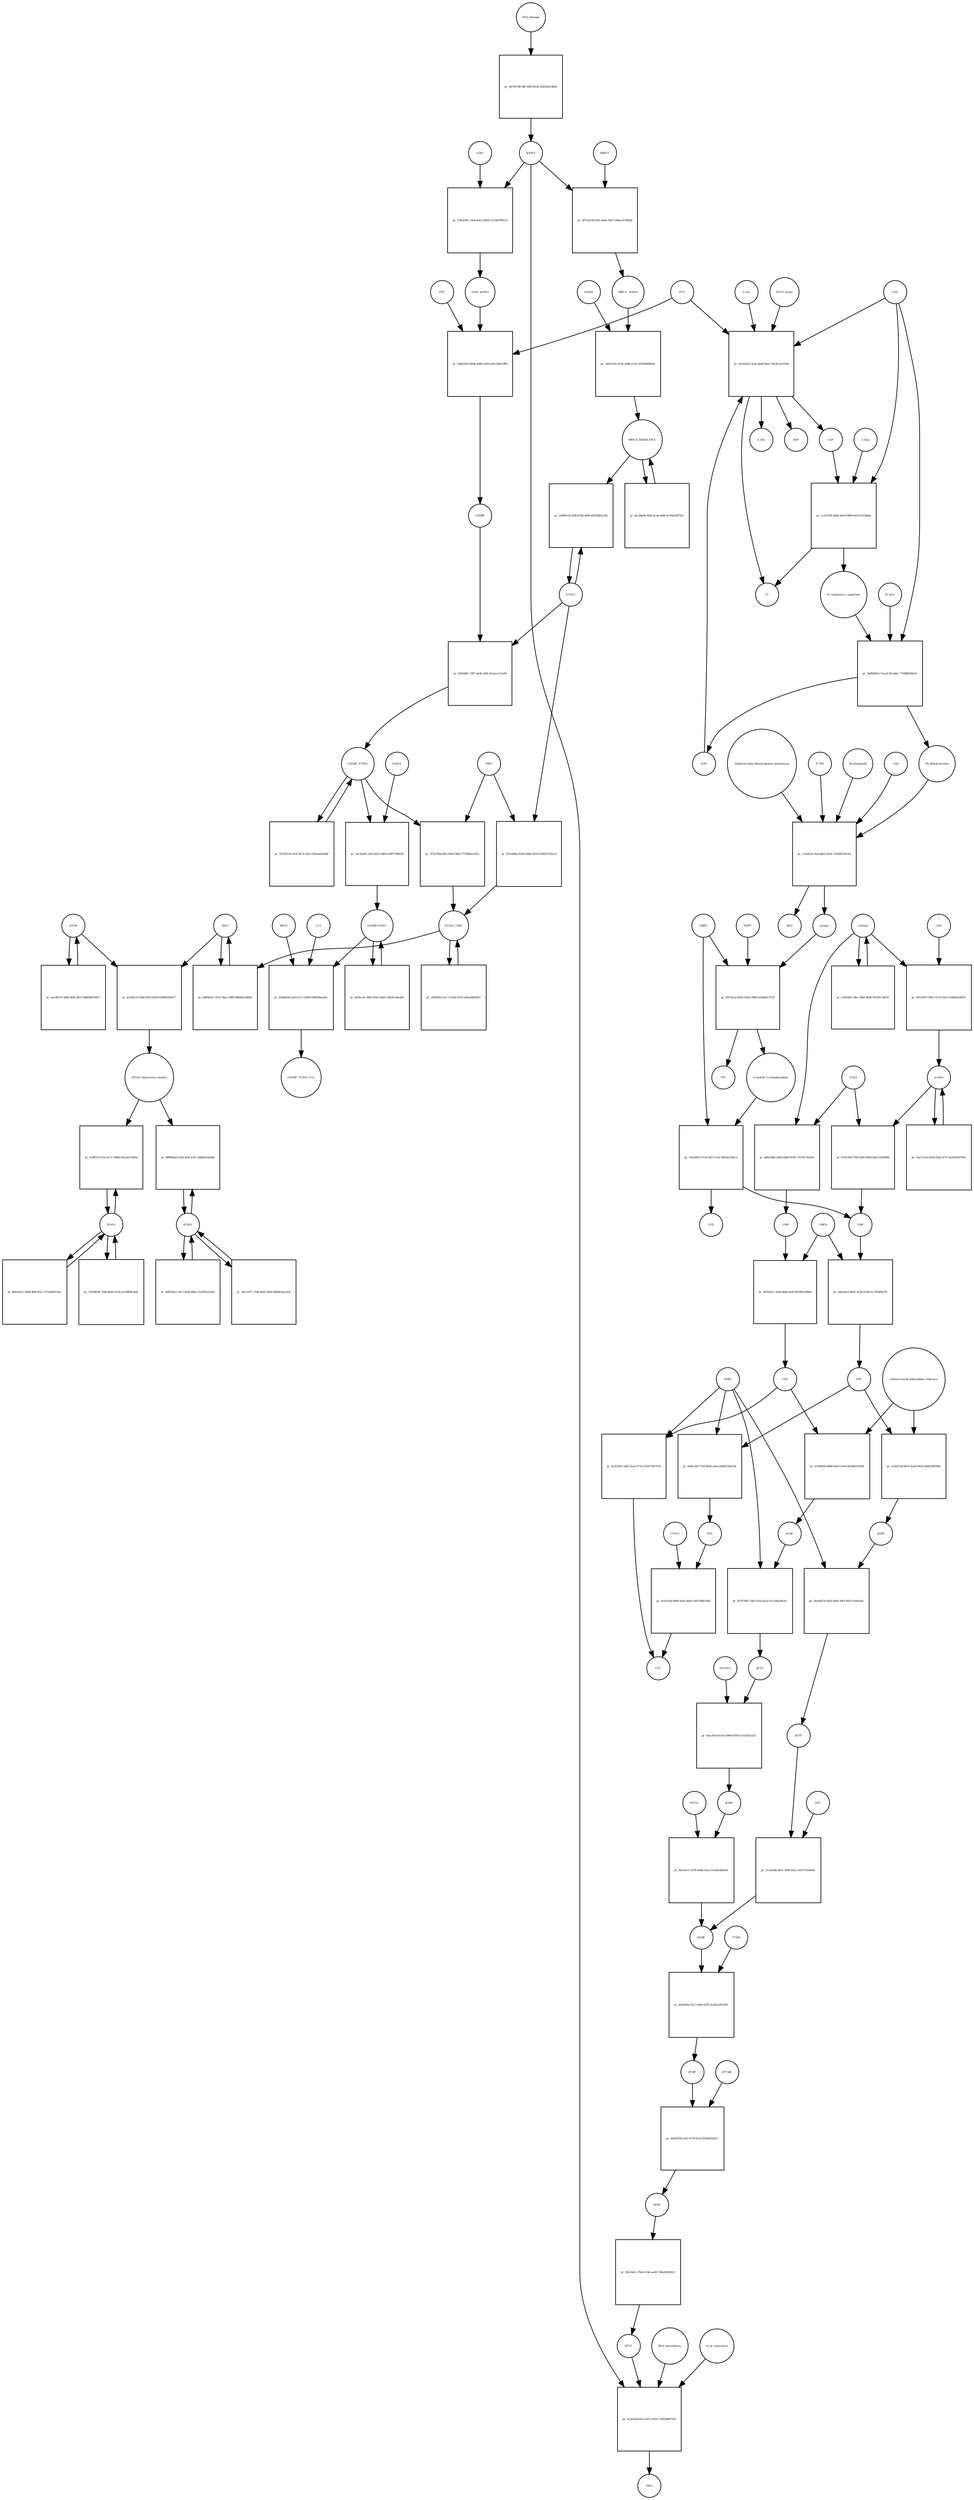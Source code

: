 strict digraph  {
"NF-kB" [annotation="urn_miriam_obo.go_GO%3A0071159", bipartite=0, cls=complex, fontsize=4, label="NF-kB", shape=circle];
"pr_dcd36122-95b0-4f53-b439-0a8f8293be17" [annotation="", bipartite=1, cls=process, fontsize=4, label="pr_dcd36122-95b0-4f53-b439-0a8f8293be17", shape=square];
"IFNB1 expression complex" [annotation="", bipartite=0, cls=complex, fontsize=4, label="IFNB1 expression complex", shape=circle];
IRF3 [annotation="urn_miriam_hgnc_6118|urn_miriam_uniprot_Q14653|urn_miriam_ensembl_ENSG00000126456|urn_miriam_refseq_NM_001571|urn_miriam_hgnc.symbol_IRF3|urn_miriam_ncbigene_3661", bipartite=0, cls="macromolecule multimer", fontsize=4, label=IRF3, shape=circle];
dCDP [annotation="urn_miriam_obo.chebi_CHEBI%3A28846", bipartite=0, cls="simple chemical", fontsize=4, label=dCDP, shape=circle];
"pr_02747945-7863-41f4-ab2a-67c20be44cb1" [annotation="", bipartite=1, cls=process, fontsize=4, label="pr_02747945-7863-41f4-ab2a-67c20be44cb1", shape=square];
dCTP [annotation="urn_miriam_obo.chebi_CHEBI%3A16311", bipartite=0, cls="simple chemical", fontsize=4, label=dCTP, shape=circle];
NME1 [annotation="urn_miriam_uniprot_P15531|urn_miriam_hgnc_7849", bipartite=0, cls=macromolecule, fontsize=4, label=NME1, shape=circle];
uridine [annotation="urn_miriam_obo.chebi_CHEBI%3A16704", bipartite=0, cls="simple chemical", fontsize=4, label=uridine, shape=circle];
"pr_b7fcf70d-f78b-4308-8300-ab0722fad996" [annotation="", bipartite=1, cls=process, fontsize=4, label="pr_b7fcf70d-f78b-4308-8300-ab0722fad996", shape=square];
UMP [annotation="urn_miriam_obo.chebi_CHEBI%3A57865", bipartite=0, cls="simple chemical", fontsize=4, label=UMP, shape=circle];
UCK2 [annotation="urn_miriam_uniprot_Q9HA47|urn_miriam_hgnc_HGNC%3A12562", bipartite=0, cls=macromolecule, fontsize=4, label=UCK2, shape=circle];
"orotidine 5'-monophosphate" [annotation="urn_miriam_obo.chebi_CHEBI%3A15842", bipartite=0, cls="simple chemical", fontsize=4, label="orotidine 5'-monophosphate", shape=circle];
"pr_10a34953-5c2b-42f3-a33a-965affc9d2c2" [annotation="", bipartite=1, cls=process, fontsize=4, label="pr_10a34953-5c2b-42f3-a33a-965affc9d2c2", shape=square];
UMPS [annotation="urn_miriam_ncbigene_7372|urn_miriam_refseq_NM_000373|urn_miriam_hgnc.symbol_UMPS|urn_miriam_hgnc_12563|urn_miriam_ensembl_ENSG00000114491|urn_miriam_uniprot_P11172", bipartite=0, cls="macromolecule multimer", fontsize=4, label=UMPS, shape=circle];
CO2 [annotation="urn_miriam_obo.chebi_CHEBI%3A16526", bipartite=0, cls="simple chemical", fontsize=4, label=CO2, shape=circle];
UTP [annotation="urn_miriam_obo.chebi_CHEBI%3A15713", bipartite=0, cls="simple chemical", fontsize=4, label=UTP, shape=circle];
"pr_41e47afd-6890-43ea-9e85-a9f1509b3368" [annotation="", bipartite=1, cls=process, fontsize=4, label="pr_41e47afd-6890-43ea-9e85-a9f1509b3368", shape=square];
CTP [annotation="urn_miriam_obo.chebi_CHEBI%3A17677", bipartite=0, cls="simple chemical", fontsize=4, label=CTP, shape=circle];
CTPS1 [annotation="urn_miriam_hgnc_HGNC%3A2519|urn_miriam_uniprot_P17812", bipartite=0, cls=macromolecule, fontsize=4, label=CTPS1, shape=circle];
UDP [annotation="urn_miriam_obo.chebi_CHEBI%3A17659", bipartite=0, cls="simple chemical", fontsize=4, label=UDP, shape=circle];
"pr_e282552d-d87e-4c6e-98cb-85bd23f87bf0" [annotation="", bipartite=1, cls=process, fontsize=4, label="pr_e282552d-d87e-4c6e-98cb-85bd23f87bf0", shape=square];
dUDP [annotation="urn_miriam_obo.chebi_CHEBI%3A28850", bipartite=0, cls="simple chemical", fontsize=4, label=dUDP, shape=circle];
"ribonucleoside-diphosphate reductase" [annotation="urn_miriam_brenda_1.17.4.1|urn_miriam_obo.go_GO%3A0005971", bipartite=0, cls=complex, fontsize=4, label="ribonucleoside-diphosphate reductase", shape=circle];
IFNB1 [annotation="urn_miriam_ensembl_ENSG00000171855|urn_miriam_hgnc.symbol_IFNB1|urn_miriam_hgnc_5434|urn_miriam_uniprot_P01574|urn_miriam_refseq_NM_002176|urn_miriam_ncbigene_3456", bipartite=0, cls=macromolecule, fontsize=4, label=IFNB1, shape=circle];
"pr_8f880ea8-35ad-4d3f-a76c-a8ebf814ad4d" [annotation="", bipartite=1, cls=process, fontsize=4, label="pr_8f880ea8-35ad-4d3f-a76c-a8ebf814ad4d", shape=square];
"pr_a6aa43cf-4b55-403b-929d-fcc781864279" [annotation="", bipartite=1, cls=process, fontsize=4, label="pr_a6aa43cf-4b55-403b-929d-fcc781864279", shape=square];
CMPK [annotation="urn_miriam_uniprot_P30085|urn_miriam_hgnc_HGNC%3A18170", bipartite=0, cls=macromolecule, fontsize=4, label=CMPK, shape=circle];
"cGAMP-STING" [annotation="", bipartite=0, cls=complex, fontsize=4, label="cGAMP-STING", shape=circle];
"pr_afb0ecdc-865f-4516-a8d2-c5826c34ea00" [annotation="", bipartite=1, cls=process, fontsize=4, label="pr_afb0ecdc-865f-4516-a8d2-c5826c34ea00", shape=square];
IFNA1 [annotation="urn_miriam_hgnc.symbol_IFNA1|urn_miriam_ncbigene_3439|urn_miriam_refseq_NM_024013|urn_miriam_uniprot_P01562|urn_miriam_hgnc_5417|urn_miriam_ensembl_ENSG00000197919", bipartite=0, cls=macromolecule, fontsize=4, label=IFNA1, shape=circle];
"pr_1e9f6123-ff1e-4c7c-9664-f3ac4a7c885d" [annotation="", bipartite=1, cls=process, fontsize=4, label="pr_1e9f6123-ff1e-4c7c-9664-f3ac4a7c885d", shape=square];
"pr_e4e127e4-0b36-45de-8772-8e2e063976d1" [annotation="", bipartite=1, cls=process, fontsize=4, label="pr_e4e127e4-0b36-45de-8772-8e2e063976d1", shape=square];
CDP [annotation="urn_miriam_obo.chebi_CHEBI%3A17239", bipartite=0, cls="simple chemical", fontsize=4, label=CDP, shape=circle];
"pr_43766e44-89d9-4a50-a030-dc0d4f105566" [annotation="", bipartite=1, cls=process, fontsize=4, label="pr_43766e44-89d9-4a50-a030-dc0d4f105566", shape=square];
"pr_bc3e3f93-1db1-42aa-871b-343e75f6707b" [annotation="", bipartite=1, cls=process, fontsize=4, label="pr_bc3e3f93-1db1-42aa-871b-343e75f6707b", shape=square];
dTDP [annotation="urn_miriam_obo.chebi_CHEBI%3A18075", bipartite=0, cls="simple chemical", fontsize=4, label=dTDP, shape=circle];
"pr_3b1e0e1c-7bb4-414e-aa48-7d5a4509d2c1" [annotation="", bipartite=1, cls=process, fontsize=4, label="pr_3b1e0e1c-7bb4-414e-aa48-7d5a4509d2c1", shape=square];
dTTP [annotation="urn_miriam_obo.chebi_CHEBI%3A18077", bipartite=0, cls="simple chemical", fontsize=4, label=dTTP, shape=circle];
CMP [annotation="urn_miriam_obo.chebi_CHEBI%3A17361", bipartite=0, cls="simple chemical", fontsize=4, label=CMP, shape=circle];
"pr_903693cc-fed4-4fdd-aa9f-2010f4e398b8" [annotation="", bipartite=1, cls=process, fontsize=4, label="pr_903693cc-fed4-4fdd-aa9f-2010f4e398b8", shape=square];
dUMP [annotation="urn_miriam_obo.chebi_CHEBI%3A17622", bipartite=0, cls="simple chemical", fontsize=4, label=dUMP, shape=circle];
"pr_95d43f6e-8117-40e0-b397-bcd1e1875287" [annotation="", bipartite=1, cls=process, fontsize=4, label="pr_95d43f6e-8117-40e0-b397-bcd1e1875287", shape=square];
dTMP [annotation="urn_miriam_obo.chebi_CHEBI%3A17013", bipartite=0, cls="simple chemical", fontsize=4, label=dTMP, shape=circle];
TYMS [annotation="urn_miriam_uniprot_P04818|urn_miriam_hgnc_HGNC%3A12441", bipartite=0, cls=macromolecule, fontsize=4, label=TYMS, shape=circle];
dsDNA [annotation="urn_miriam_obo.chebi_CHEBI%3A75909", bipartite=0, cls="simple chemical", fontsize=4, label=dsDNA, shape=circle];
"pr_9c2b5afd-fee2-497e-9555-13d23d4675ef" [annotation="", bipartite=1, cls=process, fontsize=4, label="pr_9c2b5afd-fee2-497e-9555-13d23d4675ef", shape=square];
DNA [annotation="", bipartite=0, cls="nucleic acid feature", fontsize=4, label=DNA, shape=circle];
"DNA biosynthesis" [annotation="urn_miriam_obo.go_GO%3A0071897", bipartite=0, cls=phenotype, fontsize=4, label="DNA biosynthesis", shape=circle];
"virus replication" [annotation="urn_miriam_obo.go_GO%3A0019079", bipartite=0, cls=phenotype, fontsize=4, label="virus replication", shape=circle];
MRE11_RAD50_DNA [annotation="", bipartite=0, cls=complex, fontsize=4, label=MRE11_RAD50_DNA, shape=circle];
"pr_dcc44e8e-fbd2-4c4a-afd0-9c69e43879a1" [annotation="", bipartite=1, cls=process, fontsize=4, label="pr_dcc44e8e-fbd2-4c4a-afd0-9c69e43879a1", shape=square];
"pr_6aac8414-bcd3-4060-b7b9-fc1e5d25cb15" [annotation="", bipartite=1, cls=process, fontsize=4, label="pr_6aac8414-bcd3-4060-b7b9-fc1e5d25cb15", shape=square];
dCMP [annotation="urn_miriam_obo.chebi_CHEBI%3A15918", bipartite=0, cls="simple chemical", fontsize=4, label=dCMP, shape=circle];
DCTPP1 [annotation="urn_miriam_uniprot_Q9H773|urn_miriam_hgnc_HGNC%3A28777", bipartite=0, cls=macromolecule, fontsize=4, label=DCTPP1, shape=circle];
"pr_16cce47c-7f80-4e85-9bd2-966de3eac63f" [annotation="", bipartite=1, cls=process, fontsize=4, label="pr_16cce47c-7f80-4e85-9bd2-966de3eac63f", shape=square];
"pr_8d9393a1-5d17-450f-864c-f1a5995223d3" [annotation="", bipartite=1, cls=process, fontsize=4, label="pr_8d9393a1-5d17-450f-864c-f1a5995223d3", shape=square];
ATP [annotation="urn_miriam_obo.chebi_CHEBI%3A15422", bipartite=0, cls="simple chemical", fontsize=4, label=ATP, shape=circle];
"pr_638a5054-d608-4d0b-a369-b20c504a198b" [annotation="", bipartite=1, cls=process, fontsize=4, label="pr_638a5054-d608-4d0b-a369-b20c504a198b", shape=square];
GTP [annotation="urn_miriam_obo.chebi_CHEBI%3A15996", bipartite=0, cls="simple chemical", fontsize=4, label=GTP, shape=circle];
cGAMP [annotation="urn_miriam_obo.chebi_CHEBI%3A75947", bipartite=0, cls="simple chemical", fontsize=4, label=cGAMP, shape=circle];
cGAS_dsDNA [annotation=urn_miriam_pubmed_28363908, bipartite=0, cls=complex, fontsize=4, label=cGAS_dsDNA, shape=circle];
cytidine [annotation="urn_miriam_obo.chebi_CHEBI%3A17562", bipartite=0, cls="simple chemical", fontsize=4, label=cytidine, shape=circle];
"pr_bb8e3bf4-284d-4646-8528-17b76274a63d" [annotation="", bipartite=1, cls=process, fontsize=4, label="pr_bb8e3bf4-284d-4646-8528-17b76274a63d", shape=square];
"pr_d1f2d0b1-39f7-4edf-a26b-41eaca17ae98" [annotation="", bipartite=1, cls=process, fontsize=4, label="pr_d1f2d0b1-39f7-4edf-a26b-41eaca17ae98", shape=square];
STING [annotation=urn_miriam_uniprot_Q86WV6, bipartite=0, cls="macromolecule multimer", fontsize=4, label=STING, shape=circle];
cGAMP_STING [annotation="urn_miriam_obo.go_GO%3A1990231", bipartite=0, cls=complex, fontsize=4, label=cGAMP_STING, shape=circle];
"L-Gln" [annotation="urn_miriam_obo.chebi_CHEBI%3A18050", bipartite=0, cls="simple chemical", fontsize=4, label="L-Gln", shape=circle];
"pr_42e0242e-3a3a-46d0-baee-39c8122c0149" [annotation="", bipartite=1, cls=process, fontsize=4, label="pr_42e0242e-3a3a-46d0-baee-39c8122c0149", shape=square];
CAP [annotation="urn_miriam_obo.chebi_CHEBI%3A17672", bipartite=0, cls="simple chemical", fontsize=4, label=CAP, shape=circle];
CAD [annotation="urn_miriam_refseq_NM_001306079|urn_miriam_hgnc_1424|urn_miriam_hgnc.symbol_CAD|urn_miriam_uniprot_P27708|urn_miriam_ncbigene_790|urn_miriam_ensembl_ENSG00000084774", bipartite=0, cls=macromolecule, fontsize=4, label=CAD, shape=circle];
HCO3_minus [annotation="urn_miriam_obo.chebi_CHEBI%3A17544", bipartite=0, cls="simple chemical", fontsize=4, label=HCO3_minus, shape=circle];
H2O [annotation="urn_miriam_obo.chebi_CHEBI%3A15377", bipartite=0, cls="simple chemical", fontsize=4, label=H2O, shape=circle];
"L-Glu" [annotation="urn_miriam_obo.chebi_CHEBI%3A16015", bipartite=0, cls="simple chemical", fontsize=4, label="L-Glu", shape=circle];
ADP [annotation="urn_miriam_obo.chebi_CHEBI%3A16761", bipartite=0, cls="simple chemical", fontsize=4, label=ADP, shape=circle];
Pi [annotation="urn_miriam_obo.chebi_CHEBI%3A18367", bipartite=0, cls="simple chemical", fontsize=4, label=Pi, shape=circle];
"pr_baf6c283-7f2d-4b58-afa6-a96a479247da" [annotation="", bipartite=1, cls=process, fontsize=4, label="pr_baf6c283-7f2d-4b58-afa6-a96a479247da", shape=square];
"N-carbamoyl-L-aspartate" [annotation="urn_miriam_obo.chebi_CHEBI%3A32814", bipartite=0, cls="simple chemical", fontsize=4, label="N-carbamoyl-L-aspartate", shape=circle];
"pr_940f06dd-e7aa-4c30-abbc-775d96d30e53" [annotation="", bipartite=1, cls=process, fontsize=4, label="pr_940f06dd-e7aa-4c30-abbc-775d96d30e53", shape=square];
"(S)-dihydroorotate" [annotation="urn_miriam_obo.chebi_CHEBI%3A30864", bipartite=0, cls="simple chemical", fontsize=4, label="(S)-dihydroorotate", shape=circle];
H_plus [annotation="urn_miriam_obo.chebi_CHEBI%3A15378", bipartite=0, cls="simple chemical", fontsize=4, label=H_plus, shape=circle];
"pr_aacd6155-4466-4f00-84cf-008040d70d57" [annotation="", bipartite=1, cls=process, fontsize=4, label="pr_aacd6155-4466-4f00-84cf-008040d70d57", shape=square];
"pr_cd790e38-750d-4a8d-9536-a210899c3e6c" [annotation="", bipartite=1, cls=process, fontsize=4, label="pr_cd790e38-750d-4a8d-9536-a210899c3e6c", shape=square];
TBK1 [annotation="urn_miriam_hgnc.symbol_TBK1|urn_miriam_ensembl_ENSG00000183735|urn_miriam_uniprot_Q9UHD2|urn_miriam_refseq_NM_013254|urn_miriam_hgnc_11584|urn_miriam_ncbigene_29110", bipartite=0, cls=macromolecule, fontsize=4, label=TBK1, shape=circle];
"pr_975a7698-8ffa-49a6-99a6-773580ec835e" [annotation="", bipartite=1, cls=process, fontsize=4, label="pr_975a7698-8ffa-49a6-99a6-773580ec835e", shape=square];
STING_TBK1 [annotation=urn_miriam_pubmed_30842653, bipartite=0, cls=complex, fontsize=4, label=STING_TBK1, shape=circle];
"pr_19d941e8-43fb-4744-b06f-60292081a24f" [annotation="", bipartite=1, cls=process, fontsize=4, label="pr_19d941e8-43fb-4744-b06f-60292081a24f", shape=square];
"pr_8b0e2611-2098-4f6f-91a7-373e9d167ab1" [annotation="", bipartite=1, cls=process, fontsize=4, label="pr_8b0e2611-2098-4f6f-91a7-373e9d167ab1", shape=square];
"pr_234c636c-33a4-45a2-8284-c275d8769cc8" [annotation="", bipartite=1, cls=process, fontsize=4, label="pr_234c636c-33a4-45a2-8284-c275d8769cc8", shape=square];
cGAS [annotation="urn_miriam_ensembl_ENSG00000164430|urn_miriam_hgnc_21367|urn_miriam_ncbigene_115004|urn_miriam_uniprot_Q8N884|urn_miriam_hgnc.symbol_CGAS|urn_miriam_refseq_NM_138441", bipartite=0, cls=macromolecule, fontsize=4, label=cGAS, shape=circle];
"pr_c8590051-6cc7-4cb4-9333-a461a4f83643" [annotation="", bipartite=1, cls=process, fontsize=4, label="pr_c8590051-6cc7-4cb4-9333-a461a4f83643", shape=square];
orotate [annotation="urn_miriam_obo.chebi_CHEBI%3A30839", bipartite=0, cls="simple chemical", fontsize=4, label=orotate, shape=circle];
"pr_2f378ca0-d93e-430e-9896-434ad017f73f" [annotation="", bipartite=1, cls=process, fontsize=4, label="pr_2f378ca0-d93e-430e-9896-434ad017f73f", shape=square];
PRPP [annotation="urn_miriam_obo.chebi_CHEBI%3A17111", bipartite=0, cls="simple chemical", fontsize=4, label=PRPP, shape=circle];
PPi [annotation="urn_miriam_obo.chebi_CHEBI%3A18361", bipartite=0, cls="simple chemical", fontsize=4, label=PPi, shape=circle];
"pr_116f59dc-5fbc-4bb6-8fd8-56195cc4ff29" [annotation="", bipartite=1, cls=process, fontsize=4, label="pr_116f59dc-5fbc-4bb6-8fd8-56195cc4ff29", shape=square];
"pr_b88063e7-d75c-46ac-80f8-b809a6528b9f" [annotation="", bipartite=1, cls=process, fontsize=4, label="pr_b88063e7-d75c-46ac-80f8-b809a6528b9f", shape=square];
"pr_4225d7a4-3414-4b72-a6c3-f3bee4ba494f" [annotation="", bipartite=1, cls=process, fontsize=4, label="pr_4225d7a4-3414-4b72-a6c3-f3bee4ba494f", shape=square];
RAD50 [annotation="urn_miriam_ncbigene_10111|urn_miriam_refseq_NM_005732|urn_miriam_uniprot_Q92878|urn_miriam_hgnc.symbol_RAD50|urn_miriam_ensembl_ENSG00000113522|urn_miriam_hgnc_9816", bipartite=0, cls="macromolecule multimer", fontsize=4, label=RAD50, shape=circle];
"pr_5d031a01-813e-49d8-a134-2d1f04068a0a" [annotation="", bipartite=1, cls=process, fontsize=4, label="pr_5d031a01-813e-49d8-a134-2d1f04068a0a", shape=square];
MRE11_dsDNA [annotation="urn_miriam_obo.go_GO%3A0003690", bipartite=0, cls=complex, fontsize=4, label=MRE11_dsDNA, shape=circle];
"pr_ccfa8a5f-5fab-4bee-8cbc-15e690524c0a" [annotation="", bipartite=1, cls=process, fontsize=4, label="pr_ccfa8a5f-5fab-4bee-8cbc-15e690524c0a", shape=square];
"dihydroorotate dehydrogenase holoenzyme" [annotation="urn_miriam_ncbigene_1723|urn_miriam_hgnc_HGNC%3A2867|urn_miriam_hgnc.symbol_DHODH", bipartite=0, cls="simple chemical", fontsize=4, label="dihydroorotate dehydrogenase holoenzyme", shape=circle];
P1788 [annotation=urn_miriam_pubmed_31740051, bipartite=0, cls="simple chemical", fontsize=4, label=P1788, shape=circle];
Teriflunomide [annotation=urn_miriam_drugbank_DB08880, bipartite=0, cls="simple chemical", fontsize=4, label=Teriflunomide, shape=circle];
CoQ [annotation="urn_miriam_obo.chebi_CHEBI%3A16389", bipartite=0, cls="simple chemical", fontsize=4, label=CoQ, shape=circle];
QH2 [annotation="urn_miriam_obo.chebi_CHEBI%3A17976", bipartite=0, cls="simple chemical", fontsize=4, label=QH2, shape=circle];
"pr_6bcbe874-4826-40dc-89cf-85b71ee4aae0" [annotation="", bipartite=1, cls=process, fontsize=4, label="pr_6bcbe874-4826-40dc-89cf-85b71ee4aae0", shape=square];
dUTP [annotation="urn_miriam_obo.chebi_CHEBI%3A17625", bipartite=0, cls="simple chemical", fontsize=4, label=dUTP, shape=circle];
"pr_3b5c0d37-d931-47cb-93ca-f2094a1eb070" [annotation="", bipartite=1, cls=process, fontsize=4, label="pr_3b5c0d37-d931-47cb-93ca-f2094a1eb070", shape=square];
CDA [annotation="urn_miriam_uniprot_P32320|urn_miriam_ncbigene_978|urn_miriam_refseq_NM_001785|urn_miriam_ensembl_ENSG00000158825|urn_miriam_hgnc.symbol_CDA|urn_miriam_hgnc_1712", bipartite=0, cls=macromolecule, fontsize=4, label=CDA, shape=circle];
"pr_313ed34b-867c-49f9-b5ac-20c07529e662" [annotation="", bipartite=1, cls=process, fontsize=4, label="pr_313ed34b-867c-49f9-b5ac-20c07529e662", shape=square];
DUT [annotation="urn_miriam_hgnc_HGNC%3A3078|urn_miriam_uniprot_P33316", bipartite=0, cls=macromolecule, fontsize=4, label=DUT, shape=circle];
"pr_5eb40506-aa25-417c-bb04-0df82f8eade1" [annotation="", bipartite=1, cls=process, fontsize=4, label="pr_5eb40506-aa25-417c-bb04-0df82f8eade1", shape=square];
LC3 [annotation="", bipartite=0, cls=macromolecule, fontsize=4, label=LC3, shape=circle];
cGAMP_STING_LC3 [annotation="", bipartite=0, cls=complex, fontsize=4, label=cGAMP_STING_LC3, shape=circle];
WIPI2 [annotation="urn_miriam_refseq_NM_015610|urn_miriam_hgnc_32225|urn_miriam_hgnc.symbol_WIPI2|urn_miriam_ensembl_ENSG00000157954|urn_miriam_ncbigene_26100|urn_miriam_uniprot_Q9Y4P8", bipartite=0, cls=macromolecule, fontsize=4, label=WIPI2, shape=circle];
"pr_cc210330-dbd5-40c9-9b66-9d11e9318a6a" [annotation="", bipartite=1, cls=process, fontsize=4, label="pr_cc210330-dbd5-40c9-9b66-9d11e9318a6a", shape=square];
"L-Asp" [annotation="urn_miriam_obo.chebi_CHEBI%3A29991", bipartite=0, cls="simple chemical", fontsize=4, label="L-Asp", shape=circle];
"pr_097a2036-b16c-46da-9427-94dec91500ad" [annotation="", bipartite=1, cls=process, fontsize=4, label="pr_097a2036-b16c-46da-9427-94dec91500ad", shape=square];
MRE11 [annotation="urn_miriam_hgnc.symbol_MRE11|urn_miriam_ncbigene_4361|urn_miriam_uniprot_P49959|urn_miriam_ensembl_ENSG00000020922|urn_miriam_refseq_NM_005591|urn_miriam_hgnc_7230", bipartite=0, cls="macromolecule multimer", fontsize=4, label=MRE11, shape=circle];
"pr_dfa03556-2a43-4729-b55a-ff3fa6d3fae7" [annotation="", bipartite=1, cls=process, fontsize=4, label="pr_dfa03556-2a43-4729-b55a-ff3fa6d3fae7", shape=square];
dTYMK [annotation="urn_miriam_uniprot_P23919|urn_miriam_hgnc_HGNC%3A3061", bipartite=0, cls=macromolecule, fontsize=4, label=dTYMK, shape=circle];
"pr_1dc20ad5-aef9-443e-94e4-b58f379fb65f" [annotation="", bipartite=1, cls=process, fontsize=4, label="pr_1dc20ad5-aef9-443e-94e4-b58f379fb65f", shape=square];
SAR1A [annotation="urn_miriam_uniprot_Q9NR31|urn_miriam_ensembl_ENSG00000079332|urn_miriam_hgnc_10534|urn_miriam_hgnc.symbol_SAR1A|urn_miriam_refseq_NM_001142648|urn_miriam_ncbigene_56681", bipartite=0, cls=macromolecule, fontsize=4, label=SAR1A, shape=circle];
"pr_8141800a-83e8-496b-9224-6100d7332ec9" [annotation="", bipartite=1, cls=process, fontsize=4, label="pr_8141800a-83e8-496b-9224-6100d7332ec9", shape=square];
"pr_447b07d8-f4ff-4fb0-853b-d3d22b2c8fa8" [annotation="", bipartite=1, cls=process, fontsize=4, label="pr_447b07d8-f4ff-4fb0-853b-d3d22b2c8fa8", shape=square];
"DNA damage" [annotation="", bipartite=0, cls=phenotype, fontsize=4, label="DNA damage", shape=circle];
"pr_0b2e9c57-af78-484b-a425-5ca9d2d0ba0e" [annotation="", bipartite=1, cls=process, fontsize=4, label="pr_0b2e9c57-af78-484b-a425-5ca9d2d0ba0e", shape=square];
DCTD [annotation="urn_miriam_uniprot_P32321|urn_miriam_hgnc_HGNC%3A2710", bipartite=0, cls=macromolecule, fontsize=4, label=DCTD, shape=circle];
"NF-kB" -> "pr_dcd36122-95b0-4f53-b439-0a8f8293be17"  [annotation="", interaction_type=consumption];
"NF-kB" -> "pr_aacd6155-4466-4f00-84cf-008040d70d57"  [annotation="", interaction_type=consumption];
"pr_dcd36122-95b0-4f53-b439-0a8f8293be17" -> "IFNB1 expression complex"  [annotation="", interaction_type=production];
"IFNB1 expression complex" -> "pr_8f880ea8-35ad-4d3f-a76c-a8ebf814ad4d"  [annotation=urn_miriam_pubmed_20610653, interaction_type=stimulation];
"IFNB1 expression complex" -> "pr_1e9f6123-ff1e-4c7c-9664-f3ac4a7c885d"  [annotation=urn_miriam_pubmed_16979567, interaction_type=stimulation];
IRF3 -> "pr_dcd36122-95b0-4f53-b439-0a8f8293be17"  [annotation="", interaction_type=consumption];
IRF3 -> "pr_b88063e7-d75c-46ac-80f8-b809a6528b9f"  [annotation="", interaction_type=consumption];
dCDP -> "pr_02747945-7863-41f4-ab2a-67c20be44cb1"  [annotation="", interaction_type=consumption];
"pr_02747945-7863-41f4-ab2a-67c20be44cb1" -> dCTP  [annotation="", interaction_type=production];
dCTP -> "pr_6aac8414-bcd3-4060-b7b9-fc1e5d25cb15"  [annotation="", interaction_type=consumption];
NME1 -> "pr_02747945-7863-41f4-ab2a-67c20be44cb1"  [annotation=urn_miriam_pubmed_17827303, interaction_type=catalysis];
NME1 -> "pr_bc3e3f93-1db1-42aa-871b-343e75f6707b"  [annotation=urn_miriam_pubmed_28458037, interaction_type=catalysis];
NME1 -> "pr_baf6c283-7f2d-4b58-afa6-a96a479247da"  [annotation=urn_miriam_pubmed_28458037, interaction_type=catalysis];
NME1 -> "pr_6bcbe874-4826-40dc-89cf-85b71ee4aae0"  [annotation=urn_miriam_pubmed_17827303, interaction_type=catalysis];
uridine -> "pr_b7fcf70d-f78b-4308-8300-ab0722fad996"  [annotation="", interaction_type=consumption];
uridine -> "pr_e4e127e4-0b36-45de-8772-8e2e063976d1"  [annotation="", interaction_type=consumption];
"pr_b7fcf70d-f78b-4308-8300-ab0722fad996" -> UMP  [annotation="", interaction_type=production];
UMP -> "pr_a6aa43cf-4b55-403b-929d-fcc781864279"  [annotation="", interaction_type=consumption];
UCK2 -> "pr_b7fcf70d-f78b-4308-8300-ab0722fad996"  [annotation=urn_miriam_pubmed_15130468, interaction_type=catalysis];
UCK2 -> "pr_bb8e3bf4-284d-4646-8528-17b76274a63d"  [annotation=urn_miriam_pubmed_15130468, interaction_type=catalysis];
"orotidine 5'-monophosphate" -> "pr_10a34953-5c2b-42f3-a33a-965affc9d2c2"  [annotation="", interaction_type=consumption];
"pr_10a34953-5c2b-42f3-a33a-965affc9d2c2" -> UMP  [annotation="", interaction_type=production];
"pr_10a34953-5c2b-42f3-a33a-965affc9d2c2" -> CO2  [annotation="", interaction_type=production];
UMPS -> "pr_10a34953-5c2b-42f3-a33a-965affc9d2c2"  [annotation=urn_miriam_reactome_REACT_1698, interaction_type=catalysis];
UMPS -> "pr_2f378ca0-d93e-430e-9896-434ad017f73f"  [annotation=urn_miriam_reactome_REACT_1698, interaction_type=catalysis];
UTP -> "pr_41e47afd-6890-43ea-9e85-a9f1509b3368"  [annotation="", interaction_type=consumption];
"pr_41e47afd-6890-43ea-9e85-a9f1509b3368" -> CTP  [annotation="", interaction_type=production];
CTPS1 -> "pr_41e47afd-6890-43ea-9e85-a9f1509b3368"  [annotation=urn_miriam_pubmed_5411547, interaction_type=catalysis];
UDP -> "pr_e282552d-d87e-4c6e-98cb-85bd23f87bf0"  [annotation="", interaction_type=consumption];
UDP -> "pr_baf6c283-7f2d-4b58-afa6-a96a479247da"  [annotation="", interaction_type=consumption];
"pr_e282552d-d87e-4c6e-98cb-85bd23f87bf0" -> dUDP  [annotation="", interaction_type=production];
dUDP -> "pr_6bcbe874-4826-40dc-89cf-85b71ee4aae0"  [annotation="", interaction_type=consumption];
"ribonucleoside-diphosphate reductase" -> "pr_e282552d-d87e-4c6e-98cb-85bd23f87bf0"  [annotation=urn_miriam_pubmed_24809024, interaction_type=catalysis];
"ribonucleoside-diphosphate reductase" -> "pr_43766e44-89d9-4a50-a030-dc0d4f105566"  [annotation=urn_miriam_pubmed_24809024, interaction_type=catalysis];
IFNB1 -> "pr_8f880ea8-35ad-4d3f-a76c-a8ebf814ad4d"  [annotation="", interaction_type=consumption];
IFNB1 -> "pr_16cce47c-7f80-4e85-9bd2-966de3eac63f"  [annotation="", interaction_type=consumption];
IFNB1 -> "pr_8d9393a1-5d17-450f-864c-f1a5995223d3"  [annotation="", interaction_type=consumption];
"pr_8f880ea8-35ad-4d3f-a76c-a8ebf814ad4d" -> IFNB1  [annotation="", interaction_type=production];
"pr_a6aa43cf-4b55-403b-929d-fcc781864279" -> UDP  [annotation="", interaction_type=production];
CMPK -> "pr_a6aa43cf-4b55-403b-929d-fcc781864279"  [annotation=urn_miriam_pubmed_10462544, interaction_type=catalysis];
CMPK -> "pr_903693cc-fed4-4fdd-aa9f-2010f4e398b8"  [annotation=urn_miriam_pubmed_10462544, interaction_type=catalysis];
"cGAMP-STING" -> "pr_afb0ecdc-865f-4516-a8d2-c5826c34ea00"  [annotation="", interaction_type=consumption];
"cGAMP-STING" -> "pr_5eb40506-aa25-417c-bb04-0df82f8eade1"  [annotation="", interaction_type=consumption];
"pr_afb0ecdc-865f-4516-a8d2-c5826c34ea00" -> "cGAMP-STING"  [annotation="", interaction_type=production];
IFNA1 -> "pr_1e9f6123-ff1e-4c7c-9664-f3ac4a7c885d"  [annotation="", interaction_type=consumption];
IFNA1 -> "pr_cd790e38-750d-4a8d-9536-a210899c3e6c"  [annotation="", interaction_type=consumption];
IFNA1 -> "pr_8b0e2611-2098-4f6f-91a7-373e9d167ab1"  [annotation="", interaction_type=consumption];
"pr_1e9f6123-ff1e-4c7c-9664-f3ac4a7c885d" -> IFNA1  [annotation="", interaction_type=production];
"pr_e4e127e4-0b36-45de-8772-8e2e063976d1" -> uridine  [annotation="", interaction_type=production];
CDP -> "pr_43766e44-89d9-4a50-a030-dc0d4f105566"  [annotation="", interaction_type=consumption];
CDP -> "pr_bc3e3f93-1db1-42aa-871b-343e75f6707b"  [annotation="", interaction_type=consumption];
"pr_43766e44-89d9-4a50-a030-dc0d4f105566" -> dCDP  [annotation="", interaction_type=production];
"pr_bc3e3f93-1db1-42aa-871b-343e75f6707b" -> CTP  [annotation="", interaction_type=production];
dTDP -> "pr_3b1e0e1c-7bb4-414e-aa48-7d5a4509d2c1"  [annotation="", interaction_type=consumption];
"pr_3b1e0e1c-7bb4-414e-aa48-7d5a4509d2c1" -> dTTP  [annotation="", interaction_type=production];
dTTP -> "pr_9c2b5afd-fee2-497e-9555-13d23d4675ef"  [annotation="", interaction_type=consumption];
CMP -> "pr_903693cc-fed4-4fdd-aa9f-2010f4e398b8"  [annotation="", interaction_type=consumption];
"pr_903693cc-fed4-4fdd-aa9f-2010f4e398b8" -> CDP  [annotation="", interaction_type=production];
dUMP -> "pr_95d43f6e-8117-40e0-b397-bcd1e1875287"  [annotation="", interaction_type=consumption];
"pr_95d43f6e-8117-40e0-b397-bcd1e1875287" -> dTMP  [annotation="", interaction_type=production];
dTMP -> "pr_dfa03556-2a43-4729-b55a-ff3fa6d3fae7"  [annotation="", interaction_type=consumption];
TYMS -> "pr_95d43f6e-8117-40e0-b397-bcd1e1875287"  [annotation=urn_miriam_pubmed_3099389, interaction_type=catalysis];
dsDNA -> "pr_9c2b5afd-fee2-497e-9555-13d23d4675ef"  [annotation="", interaction_type=consumption];
dsDNA -> "pr_234c636c-33a4-45a2-8284-c275d8769cc8"  [annotation="", interaction_type=consumption];
dsDNA -> "pr_097a2036-b16c-46da-9427-94dec91500ad"  [annotation="", interaction_type=consumption];
"pr_9c2b5afd-fee2-497e-9555-13d23d4675ef" -> DNA  [annotation="", interaction_type=production];
"DNA biosynthesis" -> "pr_9c2b5afd-fee2-497e-9555-13d23d4675ef"  [annotation="", interaction_type=catalysis];
"virus replication" -> "pr_9c2b5afd-fee2-497e-9555-13d23d4675ef"  [annotation="", interaction_type=inhibition];
MRE11_RAD50_DNA -> "pr_dcc44e8e-fbd2-4c4a-afd0-9c69e43879a1"  [annotation="", interaction_type=consumption];
MRE11_RAD50_DNA -> "pr_19d941e8-43fb-4744-b06f-60292081a24f"  [annotation=urn_miriam_pubmed_23388631, interaction_type=catalysis];
"pr_dcc44e8e-fbd2-4c4a-afd0-9c69e43879a1" -> MRE11_RAD50_DNA  [annotation="", interaction_type=production];
"pr_6aac8414-bcd3-4060-b7b9-fc1e5d25cb15" -> dCMP  [annotation="", interaction_type=production];
dCMP -> "pr_0b2e9c57-af78-484b-a425-5ca9d2d0ba0e"  [annotation="", interaction_type=consumption];
DCTPP1 -> "pr_6aac8414-bcd3-4060-b7b9-fc1e5d25cb15"  [annotation=urn_miriam_pubmed_13788541, interaction_type=catalysis];
"pr_16cce47c-7f80-4e85-9bd2-966de3eac63f" -> IFNB1  [annotation="", interaction_type=production];
"pr_8d9393a1-5d17-450f-864c-f1a5995223d3" -> IFNB1  [annotation="", interaction_type=production];
ATP -> "pr_638a5054-d608-4d0b-a369-b20c504a198b"  [annotation="", interaction_type=consumption];
ATP -> "pr_42e0242e-3a3a-46d0-baee-39c8122c0149"  [annotation="", interaction_type=consumption];
"pr_638a5054-d608-4d0b-a369-b20c504a198b" -> cGAMP  [annotation="", interaction_type=production];
GTP -> "pr_638a5054-d608-4d0b-a369-b20c504a198b"  [annotation="", interaction_type=consumption];
cGAMP -> "pr_d1f2d0b1-39f7-4edf-a26b-41eaca17ae98"  [annotation="", interaction_type=consumption];
cGAS_dsDNA -> "pr_638a5054-d608-4d0b-a369-b20c504a198b"  [annotation=urn_miriam_pubmed_29622565, interaction_type=catalysis];
cytidine -> "pr_bb8e3bf4-284d-4646-8528-17b76274a63d"  [annotation="", interaction_type=consumption];
cytidine -> "pr_116f59dc-5fbc-4bb6-8fd8-56195cc4ff29"  [annotation="", interaction_type=consumption];
cytidine -> "pr_3b5c0d37-d931-47cb-93ca-f2094a1eb070"  [annotation="", interaction_type=consumption];
"pr_bb8e3bf4-284d-4646-8528-17b76274a63d" -> CMP  [annotation="", interaction_type=production];
"pr_d1f2d0b1-39f7-4edf-a26b-41eaca17ae98" -> cGAMP_STING  [annotation="", interaction_type=production];
STING -> "pr_d1f2d0b1-39f7-4edf-a26b-41eaca17ae98"  [annotation="", interaction_type=consumption];
STING -> "pr_19d941e8-43fb-4744-b06f-60292081a24f"  [annotation="", interaction_type=consumption];
STING -> "pr_8141800a-83e8-496b-9224-6100d7332ec9"  [annotation="", interaction_type=consumption];
cGAMP_STING -> "pr_975a7698-8ffa-49a6-99a6-773580ec835e"  [annotation="", interaction_type=consumption];
cGAMP_STING -> "pr_4225d7a4-3414-4b72-a6c3-f3bee4ba494f"  [annotation="", interaction_type=consumption];
cGAMP_STING -> "pr_1dc20ad5-aef9-443e-94e4-b58f379fb65f"  [annotation="", interaction_type=consumption];
"L-Gln" -> "pr_42e0242e-3a3a-46d0-baee-39c8122c0149"  [annotation="", interaction_type=consumption];
"pr_42e0242e-3a3a-46d0-baee-39c8122c0149" -> CAP  [annotation="", interaction_type=production];
"pr_42e0242e-3a3a-46d0-baee-39c8122c0149" -> "L-Glu"  [annotation="", interaction_type=production];
"pr_42e0242e-3a3a-46d0-baee-39c8122c0149" -> ADP  [annotation="", interaction_type=production];
"pr_42e0242e-3a3a-46d0-baee-39c8122c0149" -> Pi  [annotation="", interaction_type=production];
CAP -> "pr_cc210330-dbd5-40c9-9b66-9d11e9318a6a"  [annotation="", interaction_type=consumption];
CAD -> "pr_42e0242e-3a3a-46d0-baee-39c8122c0149"  [annotation=urn_miriam_reactome_REACT_73577, interaction_type=catalysis];
CAD -> "pr_940f06dd-e7aa-4c30-abbc-775d96d30e53"  [annotation=urn_miriam_reactome_REACT_1698, interaction_type=catalysis];
CAD -> "pr_cc210330-dbd5-40c9-9b66-9d11e9318a6a"  [annotation=urn_miriam_reactome_REACT_1698, interaction_type=catalysis];
HCO3_minus -> "pr_42e0242e-3a3a-46d0-baee-39c8122c0149"  [annotation="", interaction_type=consumption];
H2O -> "pr_42e0242e-3a3a-46d0-baee-39c8122c0149"  [annotation="", interaction_type=consumption];
"pr_baf6c283-7f2d-4b58-afa6-a96a479247da" -> UTP  [annotation="", interaction_type=production];
"N-carbamoyl-L-aspartate" -> "pr_940f06dd-e7aa-4c30-abbc-775d96d30e53"  [annotation="", interaction_type=consumption];
"pr_940f06dd-e7aa-4c30-abbc-775d96d30e53" -> "(S)-dihydroorotate"  [annotation="", interaction_type=production];
"pr_940f06dd-e7aa-4c30-abbc-775d96d30e53" -> H2O  [annotation="", interaction_type=production];
"(S)-dihydroorotate" -> "pr_ccfa8a5f-5fab-4bee-8cbc-15e690524c0a"  [annotation="", interaction_type=consumption];
H_plus -> "pr_940f06dd-e7aa-4c30-abbc-775d96d30e53"  [annotation="", interaction_type=consumption];
"pr_aacd6155-4466-4f00-84cf-008040d70d57" -> "NF-kB"  [annotation="", interaction_type=production];
"pr_cd790e38-750d-4a8d-9536-a210899c3e6c" -> IFNA1  [annotation="", interaction_type=production];
TBK1 -> "pr_975a7698-8ffa-49a6-99a6-773580ec835e"  [annotation="", interaction_type=consumption];
TBK1 -> "pr_8141800a-83e8-496b-9224-6100d7332ec9"  [annotation="", interaction_type=consumption];
"pr_975a7698-8ffa-49a6-99a6-773580ec835e" -> STING_TBK1  [annotation="", interaction_type=production];
STING_TBK1 -> "pr_c8590051-6cc7-4cb4-9333-a461a4f83643"  [annotation="", interaction_type=consumption];
STING_TBK1 -> "pr_b88063e7-d75c-46ac-80f8-b809a6528b9f"  [annotation="urn_miriam_pubmed_22394562|urn_miriam_pubmed_25636800", interaction_type=catalysis];
"pr_19d941e8-43fb-4744-b06f-60292081a24f" -> STING  [annotation="", interaction_type=production];
"pr_8b0e2611-2098-4f6f-91a7-373e9d167ab1" -> IFNA1  [annotation="", interaction_type=production];
"pr_234c636c-33a4-45a2-8284-c275d8769cc8" -> cGAS_dsDNA  [annotation="", interaction_type=production];
cGAS -> "pr_234c636c-33a4-45a2-8284-c275d8769cc8"  [annotation="", interaction_type=consumption];
"pr_c8590051-6cc7-4cb4-9333-a461a4f83643" -> STING_TBK1  [annotation="", interaction_type=production];
orotate -> "pr_2f378ca0-d93e-430e-9896-434ad017f73f"  [annotation="", interaction_type=consumption];
"pr_2f378ca0-d93e-430e-9896-434ad017f73f" -> "orotidine 5'-monophosphate"  [annotation="", interaction_type=production];
"pr_2f378ca0-d93e-430e-9896-434ad017f73f" -> PPi  [annotation="", interaction_type=production];
PRPP -> "pr_2f378ca0-d93e-430e-9896-434ad017f73f"  [annotation="", interaction_type=consumption];
"pr_116f59dc-5fbc-4bb6-8fd8-56195cc4ff29" -> cytidine  [annotation="", interaction_type=production];
"pr_b88063e7-d75c-46ac-80f8-b809a6528b9f" -> IRF3  [annotation="", interaction_type=production];
"pr_4225d7a4-3414-4b72-a6c3-f3bee4ba494f" -> cGAMP_STING  [annotation="", interaction_type=production];
RAD50 -> "pr_5d031a01-813e-49d8-a134-2d1f04068a0a"  [annotation="", interaction_type=consumption];
"pr_5d031a01-813e-49d8-a134-2d1f04068a0a" -> MRE11_RAD50_DNA  [annotation="", interaction_type=production];
MRE11_dsDNA -> "pr_5d031a01-813e-49d8-a134-2d1f04068a0a"  [annotation="", interaction_type=consumption];
"pr_ccfa8a5f-5fab-4bee-8cbc-15e690524c0a" -> orotate  [annotation="", interaction_type=production];
"pr_ccfa8a5f-5fab-4bee-8cbc-15e690524c0a" -> QH2  [annotation="", interaction_type=production];
"dihydroorotate dehydrogenase holoenzyme" -> "pr_ccfa8a5f-5fab-4bee-8cbc-15e690524c0a"  [annotation="urn_miriam_reactome_REACT_1698|urn_miriam_doi_10.1101%2F2020.03.11.983056", interaction_type=catalysis];
P1788 -> "pr_ccfa8a5f-5fab-4bee-8cbc-15e690524c0a"  [annotation="urn_miriam_reactome_REACT_1698|urn_miriam_doi_10.1101%2F2020.03.11.983056", interaction_type=inhibition];
Teriflunomide -> "pr_ccfa8a5f-5fab-4bee-8cbc-15e690524c0a"  [annotation="urn_miriam_reactome_REACT_1698|urn_miriam_doi_10.1101%2F2020.03.11.983056", interaction_type=inhibition];
CoQ -> "pr_ccfa8a5f-5fab-4bee-8cbc-15e690524c0a"  [annotation="", interaction_type=consumption];
"pr_6bcbe874-4826-40dc-89cf-85b71ee4aae0" -> dUTP  [annotation="", interaction_type=production];
dUTP -> "pr_313ed34b-867c-49f9-b5ac-20c07529e662"  [annotation="", interaction_type=consumption];
"pr_3b5c0d37-d931-47cb-93ca-f2094a1eb070" -> uridine  [annotation="", interaction_type=production];
CDA -> "pr_3b5c0d37-d931-47cb-93ca-f2094a1eb070"  [annotation="urn_miriam_pubmed_7923172|urn_miriam_pubmed_15689149", interaction_type=catalysis];
"pr_313ed34b-867c-49f9-b5ac-20c07529e662" -> dUMP  [annotation="", interaction_type=production];
DUT -> "pr_313ed34b-867c-49f9-b5ac-20c07529e662"  [annotation=urn_miriam_pubmed_18837522, interaction_type=catalysis];
"pr_5eb40506-aa25-417c-bb04-0df82f8eade1" -> cGAMP_STING_LC3  [annotation="", interaction_type=production];
LC3 -> "pr_5eb40506-aa25-417c-bb04-0df82f8eade1"  [annotation="", interaction_type=consumption];
WIPI2 -> "pr_5eb40506-aa25-417c-bb04-0df82f8eade1"  [annotation=urn_miriam_pubmed_30842662, interaction_type=catalysis];
"pr_cc210330-dbd5-40c9-9b66-9d11e9318a6a" -> "N-carbamoyl-L-aspartate"  [annotation="", interaction_type=production];
"pr_cc210330-dbd5-40c9-9b66-9d11e9318a6a" -> Pi  [annotation="", interaction_type=production];
"L-Asp" -> "pr_cc210330-dbd5-40c9-9b66-9d11e9318a6a"  [annotation="", interaction_type=consumption];
"pr_097a2036-b16c-46da-9427-94dec91500ad" -> MRE11_dsDNA  [annotation="", interaction_type=production];
MRE11 -> "pr_097a2036-b16c-46da-9427-94dec91500ad"  [annotation="", interaction_type=consumption];
"pr_dfa03556-2a43-4729-b55a-ff3fa6d3fae7" -> dTDP  [annotation="", interaction_type=production];
dTYMK -> "pr_dfa03556-2a43-4729-b55a-ff3fa6d3fae7"  [annotation=urn_miriam_pubmed_8024690, interaction_type=catalysis];
"pr_1dc20ad5-aef9-443e-94e4-b58f379fb65f" -> "cGAMP-STING"  [annotation="", interaction_type=production];
SAR1A -> "pr_1dc20ad5-aef9-443e-94e4-b58f379fb65f"  [annotation="urn_miriam_doi_10.1038%2Fs41586-019-1006-9", interaction_type=catalysis];
"pr_8141800a-83e8-496b-9224-6100d7332ec9" -> STING_TBK1  [annotation="", interaction_type=production];
"pr_447b07d8-f4ff-4fb0-853b-d3d22b2c8fa8" -> dsDNA  [annotation="", interaction_type=production];
"DNA damage" -> "pr_447b07d8-f4ff-4fb0-853b-d3d22b2c8fa8"  [annotation="urn_miriam_doi_10.1016%2Fj.ejmech.2019.111855", interaction_type=stimulation];
"pr_0b2e9c57-af78-484b-a425-5ca9d2d0ba0e" -> dUMP  [annotation="", interaction_type=production];
DCTD -> "pr_0b2e9c57-af78-484b-a425-5ca9d2d0ba0e"  [annotation="urn_miriam_doi_10.1074%2Fjbc.M114.617720", interaction_type=catalysis];
}
